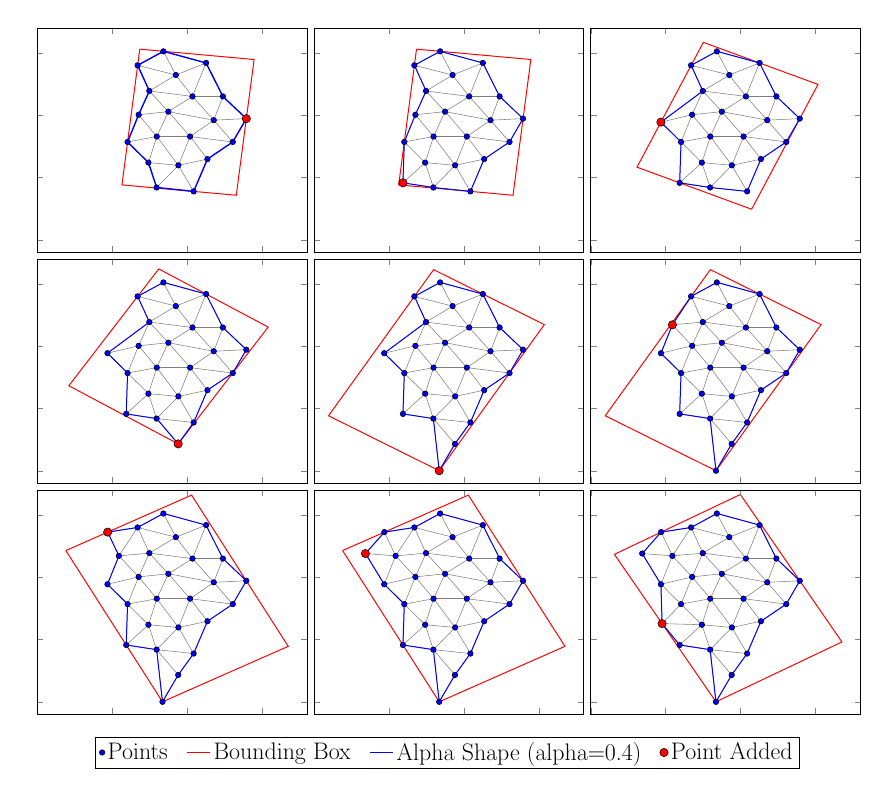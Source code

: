 \begin{tikzpicture}[scale=0.5]

\begin{groupplot}[group style={group size=3 by 3, vertical sep=5pt, horizontal sep=5pt}]
\nextgroupplot[
xmin=40, xmax=58,
ymin=-1, ymax=17,
axis on top,
tick pos=both,
yticklabels={,,},
xticklabels={,,}
]
\addplot [only marks, draw=black, fill=blue, colormap={mymap}{[1pt]
  rgb(0pt)=(0,0,0.5);
  rgb(22pt)=(0,0,1);
  rgb(25pt)=(0,0,1);
  rgb(68pt)=(0,0.86,1);
  rgb(70pt)=(0,0.9,0.968);
  rgb(75pt)=(0.081,1,0.887);
  rgb(128pt)=(0.935,1,0.032);
  rgb(130pt)=(0.968,0.963,0);
  rgb(132pt)=(1,0.926,0);
  rgb(178pt)=(1,0.074,0);
  rgb(182pt)=(0.909,0,0);
  rgb(200pt)=(0.5,0,0)
}]
table{%
x                      y
+5.395e+01 +9.719e+00
+5.305e+01 +7.844e+00
+5.178e+01 +9.594e+00
+5.239e+01 +1.15e+01
+5.036e+01 +1.15e+01
+5.02e+01 +8.281e+00
+5.136e+01 +6.469e+00
+5.127e+01 +1.419e+01
+4.875e+01 +1.028e+01
+4.925e+01 +1.322e+01
+4.942e+01 +5.969e+00
+4.798e+01 +8.281e+00
+5.044e+01 +3.875e+00
+4.748e+01 +1.194e+01
+4.677e+01 +1.003e+01
+4.742e+01 +6.188e+00
+4.842e+01 +1.512e+01
+4.603e+01 +7.844e+00
+4.797e+01 +4.188e+00
+4.67e+01 +1.4e+01
};
\addplot [red, forget plot, line width=0.25mm, line width=0.25mm]
table {%
46.845 15.297
54.471 14.465
53.282 3.565
45.655 4.397
46.845 15.297
};
\addplot [black!50, forget plot]
table {%
47.484 11.938
46.766 10.031
};
\addplot [black!50, forget plot]
table {%
46.766 10.031
48.75 10.281
};
\addplot [black!50, forget plot]
table {%
48.75 10.281
47.484 11.938
};
\addplot [black!50, forget plot]
table {%
49.25 13.219
51.266 14.188
};
\addplot [black!50, forget plot]
table {%
51.266 14.188
48.422 15.125
};
\addplot [black!50, forget plot]
table {%
48.422 15.125
49.25 13.219
};
\addplot [black!50, forget plot]
table {%
46.703 14
49.25 13.219
};
\addplot [black!50, forget plot]
table {%
48.422 15.125
46.703 14
};
\addplot [black!50, forget plot]
table {%
47.484 11.938
49.25 13.219
};
\addplot [black!50, forget plot]
table {%
46.703 14
47.484 11.938
};
\addplot [black!50, forget plot]
table {%
52.391 11.5
51.781 9.594
};
\addplot [black!50, forget plot]
table {%
51.781 9.594
53.953 9.719
};
\addplot [black!50, forget plot]
table {%
53.953 9.719
52.391 11.5
};
\addplot [black!50, forget plot]
table {%
47.422 6.188
47.984 8.281
};
\addplot [black!50, forget plot]
table {%
47.984 8.281
46.031 7.844
};
\addplot [black!50, forget plot]
table {%
46.031 7.844
47.422 6.188
};
\addplot [black!50, forget plot]
table {%
47.984 8.281
46.766 10.031
};
\addplot [black!50, forget plot]
table {%
46.766 10.031
46.031 7.844
};
\addplot [black!50, forget plot]
table {%
47.984 8.281
48.75 10.281
};
\addplot [black!50, forget plot]
table {%
50.359 11.5
47.484 11.938
};
\addplot [black!50, forget plot]
table {%
48.75 10.281
50.359 11.5
};
\addplot [black!50, forget plot]
table {%
50.359 11.5
49.25 13.219
};
\addplot [black!50, forget plot]
table {%
51.781 9.594
50.359 11.5
};
\addplot [black!50, forget plot]
table {%
48.75 10.281
51.781 9.594
};
\addplot [black!50, forget plot]
table {%
52.391 11.5
50.359 11.5
};
\addplot [black!50, forget plot]
table {%
52.391 11.5
51.266 14.188
};
\addplot [black!50, forget plot]
table {%
51.266 14.188
50.359 11.5
};
\addplot [black!50, forget plot]
table {%
51.781 9.594
53.047 7.844
};
\addplot [black!50, forget plot]
table {%
53.047 7.844
53.953 9.719
};
\addplot [black!50, forget plot]
table {%
49.422 5.969
47.984 8.281
};
\addplot [black!50, forget plot]
table {%
47.422 6.188
49.422 5.969
};
\addplot [black!50, forget plot]
table {%
51.359 6.469
49.422 5.969
};
\addplot [black!50, forget plot]
table {%
49.422 5.969
50.438 3.875
};
\addplot [black!50, forget plot]
table {%
50.438 3.875
51.359 6.469
};
\addplot [black!50, forget plot]
table {%
49.422 5.969
47.969 4.188
};
\addplot [black!50, forget plot]
table {%
47.969 4.188
50.438 3.875
};
\addplot [black!50, forget plot]
table {%
47.422 6.188
47.969 4.188
};
\addplot [black!50, forget plot]
table {%
53.047 7.844
50.203 8.281
};
\addplot [black!50, forget plot]
table {%
50.203 8.281
51.359 6.469
};
\addplot [black!50, forget plot]
table {%
51.359 6.469
53.047 7.844
};
\addplot [black!50, forget plot]
table {%
51.781 9.594
50.203 8.281
};
\addplot [black!50, forget plot]
table {%
50.203 8.281
49.422 5.969
};
\addplot [black!50, forget plot]
table {%
50.203 8.281
47.984 8.281
};
\addplot [black!50, forget plot]
table {%
48.75 10.281
50.203 8.281
};
\addplot [blue, forget plot, line width=0.25mm, line width=0.35mm]
table {%
50.438 3.875
47.969 4.188
47.422 6.188
46.031 7.844
46.766 10.031
47.484 11.938
46.703 14
48.422 15.125
51.266 14.188
52.391 11.5
53.953 9.719
53.047 7.844
51.359 6.469
50.438 3.875
};
\addplot [red, mark=*, mark size=3, mark options={solid,draw=black}, forget plot]
table {%
53.953 9.719
};
\nextgroupplot[
xmin=40, xmax=58,
ymin=-1, ymax=17,
axis on top,
tick pos=both,
yticklabels={,,},
xticklabels={,,}
]
\addplot [only marks, draw=black, fill=blue, colormap={mymap}{[1pt]
  rgb(0pt)=(0,0,0.5);
  rgb(22pt)=(0,0,1);
  rgb(25pt)=(0,0,1);
  rgb(68pt)=(0,0.86,1);
  rgb(70pt)=(0,0.9,0.968);
  rgb(75pt)=(0.081,1,0.887);
  rgb(128pt)=(0.935,1,0.032);
  rgb(130pt)=(0.968,0.963,0);
  rgb(132pt)=(1,0.926,0);
  rgb(178pt)=(1,0.074,0);
  rgb(182pt)=(0.909,0,0);
  rgb(200pt)=(0.5,0,0)
}]
table{%
x                      y
+5.395e+01 +9.719e+00
+5.305e+01 +7.844e+00
+5.178e+01 +9.594e+00
+5.239e+01 +1.15e+01
+5.036e+01 +1.15e+01
+5.02e+01 +8.281e+00
+5.136e+01 +6.469e+00
+5.127e+01 +1.419e+01
+4.875e+01 +1.028e+01
+4.925e+01 +1.322e+01
+4.942e+01 +5.969e+00
+4.798e+01 +8.281e+00
+5.044e+01 +3.875e+00
+4.748e+01 +1.194e+01
+4.677e+01 +1.003e+01
+4.742e+01 +6.188e+00
+4.842e+01 +1.512e+01
+4.603e+01 +7.844e+00
+4.797e+01 +4.188e+00
+4.67e+01 +1.4e+01
+4.594e+01 +4.562e+00
};
\addplot [red, forget plot, line width=0.25mm, line width=0.25mm]
table {%
46.845 15.297
54.471 14.465
53.282 3.565
45.655 4.397
46.845 15.297
};
\addplot [black!50, forget plot]
table {%
47.484 11.938
46.766 10.031
};
\addplot [black!50, forget plot]
table {%
46.766 10.031
48.75 10.281
};
\addplot [black!50, forget plot]
table {%
48.75 10.281
47.484 11.938
};
\addplot [black!50, forget plot]
table {%
49.25 13.219
51.266 14.188
};
\addplot [black!50, forget plot]
table {%
51.266 14.188
48.422 15.125
};
\addplot [black!50, forget plot]
table {%
48.422 15.125
49.25 13.219
};
\addplot [black!50, forget plot]
table {%
46.703 14
49.25 13.219
};
\addplot [black!50, forget plot]
table {%
48.422 15.125
46.703 14
};
\addplot [black!50, forget plot]
table {%
47.484 11.938
49.25 13.219
};
\addplot [black!50, forget plot]
table {%
46.703 14
47.484 11.938
};
\addplot [black!50, forget plot]
table {%
52.391 11.5
51.781 9.594
};
\addplot [black!50, forget plot]
table {%
51.781 9.594
53.953 9.719
};
\addplot [black!50, forget plot]
table {%
53.953 9.719
52.391 11.5
};
\addplot [black!50, forget plot]
table {%
47.422 6.188
47.984 8.281
};
\addplot [black!50, forget plot]
table {%
47.984 8.281
46.031 7.844
};
\addplot [black!50, forget plot]
table {%
46.031 7.844
47.422 6.188
};
\addplot [black!50, forget plot]
table {%
47.984 8.281
46.766 10.031
};
\addplot [black!50, forget plot]
table {%
46.766 10.031
46.031 7.844
};
\addplot [black!50, forget plot]
table {%
47.984 8.281
48.75 10.281
};
\addplot [black!50, forget plot]
table {%
50.359 11.5
47.484 11.938
};
\addplot [black!50, forget plot]
table {%
48.75 10.281
50.359 11.5
};
\addplot [black!50, forget plot]
table {%
50.359 11.5
49.25 13.219
};
\addplot [black!50, forget plot]
table {%
51.781 9.594
50.359 11.5
};
\addplot [black!50, forget plot]
table {%
48.75 10.281
51.781 9.594
};
\addplot [black!50, forget plot]
table {%
52.391 11.5
50.359 11.5
};
\addplot [black!50, forget plot]
table {%
52.391 11.5
51.266 14.188
};
\addplot [black!50, forget plot]
table {%
51.266 14.188
50.359 11.5
};
\addplot [black!50, forget plot]
table {%
51.781 9.594
53.047 7.844
};
\addplot [black!50, forget plot]
table {%
53.047 7.844
53.953 9.719
};
\addplot [black!50, forget plot]
table {%
49.422 5.969
47.984 8.281
};
\addplot [black!50, forget plot]
table {%
47.422 6.188
49.422 5.969
};
\addplot [black!50, forget plot]
table {%
51.359 6.469
49.422 5.969
};
\addplot [black!50, forget plot]
table {%
49.422 5.969
50.438 3.875
};
\addplot [black!50, forget plot]
table {%
50.438 3.875
51.359 6.469
};
\addplot [black!50, forget plot]
table {%
49.422 5.969
47.969 4.188
};
\addplot [black!50, forget plot]
table {%
47.969 4.188
50.438 3.875
};
\addplot [black!50, forget plot]
table {%
47.422 6.188
47.969 4.188
};
\addplot [black!50, forget plot]
table {%
53.047 7.844
50.203 8.281
};
\addplot [black!50, forget plot]
table {%
50.203 8.281
51.359 6.469
};
\addplot [black!50, forget plot]
table {%
51.359 6.469
53.047 7.844
};
\addplot [black!50, forget plot]
table {%
51.781 9.594
50.203 8.281
};
\addplot [black!50, forget plot]
table {%
50.203 8.281
49.422 5.969
};
\addplot [black!50, forget plot]
table {%
50.203 8.281
47.984 8.281
};
\addplot [black!50, forget plot]
table {%
48.75 10.281
50.203 8.281
};
\addplot [black!50, forget plot]
table {%
47.422 6.188
45.938 4.562
};
\addplot [black!50, forget plot]
table {%
45.938 4.562
47.969 4.188
};
\addplot [black!50, forget plot]
table {%
46.031 7.844
45.938 4.562
};
\addplot [blue, forget plot, line width=0.25mm]
table {%
50.438 3.875
47.969 4.188
45.938 4.562
46.031 7.844
46.766 10.031
47.484 11.938
46.703 14
48.422 15.125
51.266 14.188
52.391 11.5
53.953 9.719
53.047 7.844
51.359 6.469
50.438 3.875
};
\addplot [red, mark=*, mark size=3, mark options={solid,draw=black}, forget plot]
table {%
45.938 4.562
};
\nextgroupplot[
xmin=40, xmax=58,
ymin=-1, ymax=17,
axis on top,
tick pos=both,
yticklabels={,,},
xticklabels={,,}
]
\addplot [only marks, draw=black, fill=blue, colormap={mymap}{[1pt]
  rgb(0pt)=(0,0,0.5);
  rgb(22pt)=(0,0,1);
  rgb(25pt)=(0,0,1);
  rgb(68pt)=(0,0.86,1);
  rgb(70pt)=(0,0.9,0.968);
  rgb(75pt)=(0.081,1,0.887);
  rgb(128pt)=(0.935,1,0.032);
  rgb(130pt)=(0.968,0.963,0);
  rgb(132pt)=(1,0.926,0);
  rgb(178pt)=(1,0.074,0);
  rgb(182pt)=(0.909,0,0);
  rgb(200pt)=(0.5,0,0)
}]
table{%
x                      y
+5.395e+01 +9.719e+00
+5.305e+01 +7.844e+00
+5.178e+01 +9.594e+00
+5.239e+01 +1.15e+01
+5.036e+01 +1.15e+01
+5.02e+01 +8.281e+00
+5.136e+01 +6.469e+00
+5.127e+01 +1.419e+01
+4.875e+01 +1.028e+01
+4.925e+01 +1.322e+01
+4.942e+01 +5.969e+00
+4.798e+01 +8.281e+00
+5.044e+01 +3.875e+00
+4.748e+01 +1.194e+01
+4.677e+01 +1.003e+01
+4.742e+01 +6.188e+00
+4.842e+01 +1.512e+01
+4.603e+01 +7.844e+00
+4.797e+01 +4.188e+00
+4.67e+01 +1.4e+01
+4.594e+01 +4.562e+00
+4.469e+01 +9.438e+00
};
\addplot [red, forget plot, line width=0.25mm]
table {%
50.738 2.442
43.09 5.821
47.518 15.843
55.166 12.464
50.738 2.442
};
\addplot [black!50, forget plot]
table {%
47.484 11.938
46.766 10.031
};
\addplot [black!50, forget plot]
table {%
46.766 10.031
48.75 10.281
};
\addplot [black!50, forget plot]
table {%
48.75 10.281
47.484 11.938
};
\addplot [black!50, forget plot]
table {%
49.25 13.219
51.266 14.188
};
\addplot [black!50, forget plot]
table {%
51.266 14.188
48.422 15.125
};
\addplot [black!50, forget plot]
table {%
48.422 15.125
49.25 13.219
};
\addplot [black!50, forget plot]
table {%
46.703 14
49.25 13.219
};
\addplot [black!50, forget plot]
table {%
48.422 15.125
46.703 14
};
\addplot [black!50, forget plot]
table {%
47.484 11.938
49.25 13.219
};
\addplot [black!50, forget plot]
table {%
46.703 14
47.484 11.938
};
\addplot [black!50, forget plot]
table {%
52.391 11.5
51.781 9.594
};
\addplot [black!50, forget plot]
table {%
51.781 9.594
53.953 9.719
};
\addplot [black!50, forget plot]
table {%
53.953 9.719
52.391 11.5
};
\addplot [black!50, forget plot]
table {%
47.422 6.188
47.984 8.281
};
\addplot [black!50, forget plot]
table {%
47.984 8.281
46.031 7.844
};
\addplot [black!50, forget plot]
table {%
46.031 7.844
47.422 6.188
};
\addplot [black!50, forget plot]
table {%
47.984 8.281
46.766 10.031
};
\addplot [black!50, forget plot]
table {%
46.766 10.031
46.031 7.844
};
\addplot [black!50, forget plot]
table {%
47.984 8.281
48.75 10.281
};
\addplot [black!50, forget plot]
table {%
50.359 11.5
47.484 11.938
};
\addplot [black!50, forget plot]
table {%
48.75 10.281
50.359 11.5
};
\addplot [black!50, forget plot]
table {%
50.359 11.5
49.25 13.219
};
\addplot [black!50, forget plot]
table {%
51.781 9.594
50.359 11.5
};
\addplot [black!50, forget plot]
table {%
48.75 10.281
51.781 9.594
};
\addplot [black!50, forget plot]
table {%
52.391 11.5
50.359 11.5
};
\addplot [black!50, forget plot]
table {%
52.391 11.5
51.266 14.188
};
\addplot [black!50, forget plot]
table {%
51.266 14.188
50.359 11.5
};
\addplot [black!50, forget plot]
table {%
51.781 9.594
53.047 7.844
};
\addplot [black!50, forget plot]
table {%
53.047 7.844
53.953 9.719
};
\addplot [black!50, forget plot]
table {%
49.422 5.969
47.984 8.281
};
\addplot [black!50, forget plot]
table {%
47.422 6.188
49.422 5.969
};
\addplot [black!50, forget plot]
table {%
51.359 6.469
49.422 5.969
};
\addplot [black!50, forget plot]
table {%
49.422 5.969
50.438 3.875
};
\addplot [black!50, forget plot]
table {%
50.438 3.875
51.359 6.469
};
\addplot [black!50, forget plot]
table {%
49.422 5.969
47.969 4.188
};
\addplot [black!50, forget plot]
table {%
47.969 4.188
50.438 3.875
};
\addplot [black!50, forget plot]
table {%
47.422 6.188
47.969 4.188
};
\addplot [black!50, forget plot]
table {%
53.047 7.844
50.203 8.281
};
\addplot [black!50, forget plot]
table {%
50.203 8.281
51.359 6.469
};
\addplot [black!50, forget plot]
table {%
51.359 6.469
53.047 7.844
};
\addplot [black!50, forget plot]
table {%
51.781 9.594
50.203 8.281
};
\addplot [black!50, forget plot]
table {%
50.203 8.281
49.422 5.969
};
\addplot [black!50, forget plot]
table {%
50.203 8.281
47.984 8.281
};
\addplot [black!50, forget plot]
table {%
48.75 10.281
50.203 8.281
};
\addplot [black!50, forget plot]
table {%
47.422 6.188
45.938 4.562
};
\addplot [black!50, forget plot]
table {%
45.938 4.562
47.969 4.188
};
\addplot [black!50, forget plot]
table {%
46.031 7.844
45.938 4.562
};
\addplot [black!50, forget plot]
table {%
47.484 11.938
44.688 9.438
};
\addplot [black!50, forget plot]
table {%
44.688 9.438
46.766 10.031
};
\addplot [black!50, forget plot]
table {%
44.688 9.438
46.031 7.844
};
\addplot [blue, forget plot, line width=0.25mm, line width=0.25mm]
table {%
50.438 3.875
47.969 4.188
45.938 4.562
46.031 7.844
44.688 9.438
47.484 11.938
46.703 14
48.422 15.125
51.266 14.188
52.391 11.5
53.953 9.719
53.047 7.844
51.359 6.469
50.438 3.875
};
\addplot [red, mark=*, mark size=3, mark options={solid,draw=black}, forget plot]
table {%
44.688 9.438
};
\nextgroupplot[
xmin=40, xmax=58,
ymin=-1, ymax=17,
axis on top,
tick pos=both,
yticklabels={,,},
xticklabels={,,}
]
\addplot [only marks, draw=black, fill=blue, colormap={mymap}{[1pt]
  rgb(0pt)=(0,0,0.5);
  rgb(22pt)=(0,0,1);
  rgb(25pt)=(0,0,1);
  rgb(68pt)=(0,0.86,1);
  rgb(70pt)=(0,0.9,0.968);
  rgb(75pt)=(0.081,1,0.887);
  rgb(128pt)=(0.935,1,0.032);
  rgb(130pt)=(0.968,0.963,0);
  rgb(132pt)=(1,0.926,0);
  rgb(178pt)=(1,0.074,0);
  rgb(182pt)=(0.909,0,0);
  rgb(200pt)=(0.5,0,0)
}]
table{%
x                      y
+5.395e+01 +9.719e+00
+5.305e+01 +7.844e+00
+5.178e+01 +9.594e+00
+5.239e+01 +1.15e+01
+5.036e+01 +1.15e+01
+5.02e+01 +8.281e+00
+5.136e+01 +6.469e+00
+5.127e+01 +1.419e+01
+4.875e+01 +1.028e+01
+4.925e+01 +1.322e+01
+4.942e+01 +5.969e+00
+4.798e+01 +8.281e+00
+5.044e+01 +3.875e+00
+4.748e+01 +1.194e+01
+4.677e+01 +1.003e+01
+4.742e+01 +6.188e+00
+4.842e+01 +1.512e+01
+4.603e+01 +7.844e+00
+4.797e+01 +4.188e+00
+4.67e+01 +1.4e+01
+4.594e+01 +4.562e+00
+4.469e+01 +9.438e+00
+4.941e+01 +2.156e+00
};
\addplot [red, forget plot, line width=0.25mm]
table {%
49.406 2.156
42.111 6.826
48.114 16.205
55.41 11.535
49.406 2.156
};
\addplot [black!50, forget plot]
table {%
47.484 11.938
46.766 10.031
};
\addplot [black!50, forget plot]
table {%
46.766 10.031
48.75 10.281
};
\addplot [black!50, forget plot]
table {%
48.75 10.281
47.484 11.938
};
\addplot [black!50, forget plot]
table {%
49.25 13.219
51.266 14.188
};
\addplot [black!50, forget plot]
table {%
51.266 14.188
48.422 15.125
};
\addplot [black!50, forget plot]
table {%
48.422 15.125
49.25 13.219
};
\addplot [black!50, forget plot]
table {%
46.703 14
49.25 13.219
};
\addplot [black!50, forget plot]
table {%
48.422 15.125
46.703 14
};
\addplot [black!50, forget plot]
table {%
47.484 11.938
49.25 13.219
};
\addplot [black!50, forget plot]
table {%
46.703 14
47.484 11.938
};
\addplot [black!50, forget plot]
table {%
52.391 11.5
51.781 9.594
};
\addplot [black!50, forget plot]
table {%
51.781 9.594
53.953 9.719
};
\addplot [black!50, forget plot]
table {%
53.953 9.719
52.391 11.5
};
\addplot [black!50, forget plot]
table {%
47.422 6.188
47.984 8.281
};
\addplot [black!50, forget plot]
table {%
47.984 8.281
46.031 7.844
};
\addplot [black!50, forget plot]
table {%
46.031 7.844
47.422 6.188
};
\addplot [black!50, forget plot]
table {%
47.984 8.281
46.766 10.031
};
\addplot [black!50, forget plot]
table {%
46.766 10.031
46.031 7.844
};
\addplot [black!50, forget plot]
table {%
47.984 8.281
48.75 10.281
};
\addplot [black!50, forget plot]
table {%
50.359 11.5
47.484 11.938
};
\addplot [black!50, forget plot]
table {%
48.75 10.281
50.359 11.5
};
\addplot [black!50, forget plot]
table {%
50.359 11.5
49.25 13.219
};
\addplot [black!50, forget plot]
table {%
51.781 9.594
50.359 11.5
};
\addplot [black!50, forget plot]
table {%
48.75 10.281
51.781 9.594
};
\addplot [black!50, forget plot]
table {%
52.391 11.5
50.359 11.5
};
\addplot [black!50, forget plot]
table {%
52.391 11.5
51.266 14.188
};
\addplot [black!50, forget plot]
table {%
51.266 14.188
50.359 11.5
};
\addplot [black!50, forget plot]
table {%
51.781 9.594
53.047 7.844
};
\addplot [black!50, forget plot]
table {%
53.047 7.844
53.953 9.719
};
\addplot [black!50, forget plot]
table {%
49.422 5.969
47.984 8.281
};
\addplot [black!50, forget plot]
table {%
47.422 6.188
49.422 5.969
};
\addplot [black!50, forget plot]
table {%
51.359 6.469
49.422 5.969
};
\addplot [black!50, forget plot]
table {%
49.422 5.969
50.438 3.875
};
\addplot [black!50, forget plot]
table {%
50.438 3.875
51.359 6.469
};
\addplot [black!50, forget plot]
table {%
49.422 5.969
47.969 4.188
};
\addplot [black!50, forget plot]
table {%
47.969 4.188
50.438 3.875
};
\addplot [black!50, forget plot]
table {%
47.422 6.188
47.969 4.188
};
\addplot [black!50, forget plot]
table {%
53.047 7.844
50.203 8.281
};
\addplot [black!50, forget plot]
table {%
50.203 8.281
51.359 6.469
};
\addplot [black!50, forget plot]
table {%
51.359 6.469
53.047 7.844
};
\addplot [black!50, forget plot]
table {%
51.781 9.594
50.203 8.281
};
\addplot [black!50, forget plot]
table {%
50.203 8.281
49.422 5.969
};
\addplot [black!50, forget plot]
table {%
50.203 8.281
47.984 8.281
};
\addplot [black!50, forget plot]
table {%
48.75 10.281
50.203 8.281
};
\addplot [black!50, forget plot]
table {%
47.422 6.188
45.938 4.562
};
\addplot [black!50, forget plot]
table {%
45.938 4.562
47.969 4.188
};
\addplot [black!50, forget plot]
table {%
46.031 7.844
45.938 4.562
};
\addplot [black!50, forget plot]
table {%
47.484 11.938
44.688 9.438
};
\addplot [black!50, forget plot]
table {%
44.688 9.438
46.766 10.031
};
\addplot [black!50, forget plot]
table {%
44.688 9.438
46.031 7.844
};
\addplot [black!50, forget plot]
table {%
47.969 4.188
49.406 2.156
};
\addplot [black!50, forget plot]
table {%
49.406 2.156
50.438 3.875
};
\addplot [blue, forget plot, line width=0.25mm, line width=0.25mm]
table {%
50.438 3.875
49.406 2.156
47.969 4.188
45.938 4.562
46.031 7.844
44.688 9.438
47.484 11.938
46.703 14
48.422 15.125
51.266 14.188
52.391 11.5
53.953 9.719
53.047 7.844
51.359 6.469
50.438 3.875
};
\addplot [red, mark=*, mark size=3, mark options={solid,draw=black}, forget plot]
table {%
49.406 2.156
};
\nextgroupplot[
xmin=40, xmax=58,
ymin=-1, ymax=17,
axis on top,
tick pos=both,
yticklabels={,,},
xticklabels={,,}
]
\addplot [only marks, draw=black, fill=blue, colormap={mymap}{[1pt]
  rgb(0pt)=(0,0,0.5);
  rgb(22pt)=(0,0,1);
  rgb(25pt)=(0,0,1);
  rgb(68pt)=(0,0.86,1);
  rgb(70pt)=(0,0.9,0.968);
  rgb(75pt)=(0.081,1,0.887);
  rgb(128pt)=(0.935,1,0.032);
  rgb(130pt)=(0.968,0.963,0);
  rgb(132pt)=(1,0.926,0);
  rgb(178pt)=(1,0.074,0);
  rgb(182pt)=(0.909,0,0);
  rgb(200pt)=(0.5,0,0)
}]
table{%
x                      y
+5.395e+01 +9.719e+00
+5.305e+01 +7.844e+00
+5.178e+01 +9.594e+00
+5.239e+01 +1.15e+01
+5.036e+01 +1.15e+01
+5.02e+01 +8.281e+00
+5.136e+01 +6.469e+00
+5.127e+01 +1.419e+01
+4.875e+01 +1.028e+01
+4.925e+01 +1.322e+01
+4.942e+01 +5.969e+00
+4.798e+01 +8.281e+00
+5.044e+01 +3.875e+00
+4.748e+01 +1.194e+01
+4.677e+01 +1.003e+01
+4.742e+01 +6.188e+00
+4.842e+01 +1.512e+01
+4.603e+01 +7.844e+00
+4.797e+01 +4.188e+00
+4.67e+01 +1.4e+01
+4.594e+01 +4.562e+00
+4.469e+01 +9.438e+00
+4.941e+01 +2.156e+00
+4.836e+01 +0.0e+00
};
\addplot [red, forget plot, line width=0.25mm]
table {%
48.359 1.421e-14
40.974 4.413
47.986 16.147
55.372 11.734
48.359 1.421e-14
};
\addplot [black!50, forget plot]
table {%
47.484 11.938
46.766 10.031
};
\addplot [black!50, forget plot]
table {%
46.766 10.031
48.75 10.281
};
\addplot [black!50, forget plot]
table {%
48.75 10.281
47.484 11.938
};
\addplot [black!50, forget plot]
table {%
49.25 13.219
51.266 14.188
};
\addplot [black!50, forget plot]
table {%
51.266 14.188
48.422 15.125
};
\addplot [black!50, forget plot]
table {%
48.422 15.125
49.25 13.219
};
\addplot [black!50, forget plot]
table {%
46.703 14
49.25 13.219
};
\addplot [black!50, forget plot]
table {%
48.422 15.125
46.703 14
};
\addplot [black!50, forget plot]
table {%
47.484 11.938
49.25 13.219
};
\addplot [black!50, forget plot]
table {%
46.703 14
47.484 11.938
};
\addplot [black!50, forget plot]
table {%
52.391 11.5
51.781 9.594
};
\addplot [black!50, forget plot]
table {%
51.781 9.594
53.953 9.719
};
\addplot [black!50, forget plot]
table {%
53.953 9.719
52.391 11.5
};
\addplot [black!50, forget plot]
table {%
47.422 6.188
47.984 8.281
};
\addplot [black!50, forget plot]
table {%
47.984 8.281
46.031 7.844
};
\addplot [black!50, forget plot]
table {%
46.031 7.844
47.422 6.188
};
\addplot [black!50, forget plot]
table {%
47.984 8.281
46.766 10.031
};
\addplot [black!50, forget plot]
table {%
46.766 10.031
46.031 7.844
};
\addplot [black!50, forget plot]
table {%
47.984 8.281
48.75 10.281
};
\addplot [black!50, forget plot]
table {%
50.359 11.5
47.484 11.938
};
\addplot [black!50, forget plot]
table {%
48.75 10.281
50.359 11.5
};
\addplot [black!50, forget plot]
table {%
50.359 11.5
49.25 13.219
};
\addplot [black!50, forget plot]
table {%
51.781 9.594
50.359 11.5
};
\addplot [black!50, forget plot]
table {%
48.75 10.281
51.781 9.594
};
\addplot [black!50, forget plot]
table {%
52.391 11.5
50.359 11.5
};
\addplot [black!50, forget plot]
table {%
52.391 11.5
51.266 14.188
};
\addplot [black!50, forget plot]
table {%
51.266 14.188
50.359 11.5
};
\addplot [black!50, forget plot]
table {%
51.781 9.594
53.047 7.844
};
\addplot [black!50, forget plot]
table {%
53.047 7.844
53.953 9.719
};
\addplot [black!50, forget plot]
table {%
49.422 5.969
47.984 8.281
};
\addplot [black!50, forget plot]
table {%
47.422 6.188
49.422 5.969
};
\addplot [black!50, forget plot]
table {%
51.359 6.469
49.422 5.969
};
\addplot [black!50, forget plot]
table {%
49.422 5.969
50.438 3.875
};
\addplot [black!50, forget plot]
table {%
50.438 3.875
51.359 6.469
};
\addplot [black!50, forget plot]
table {%
49.422 5.969
47.969 4.188
};
\addplot [black!50, forget plot]
table {%
47.969 4.188
50.438 3.875
};
\addplot [black!50, forget plot]
table {%
47.422 6.188
47.969 4.188
};
\addplot [black!50, forget plot]
table {%
53.047 7.844
50.203 8.281
};
\addplot [black!50, forget plot]
table {%
50.203 8.281
51.359 6.469
};
\addplot [black!50, forget plot]
table {%
51.359 6.469
53.047 7.844
};
\addplot [black!50, forget plot]
table {%
51.781 9.594
50.203 8.281
};
\addplot [black!50, forget plot]
table {%
50.203 8.281
49.422 5.969
};
\addplot [black!50, forget plot]
table {%
50.203 8.281
47.984 8.281
};
\addplot [black!50, forget plot]
table {%
48.75 10.281
50.203 8.281
};
\addplot [black!50, forget plot]
table {%
47.422 6.188
45.938 4.562
};
\addplot [black!50, forget plot]
table {%
45.938 4.562
47.969 4.188
};
\addplot [black!50, forget plot]
table {%
46.031 7.844
45.938 4.562
};
\addplot [black!50, forget plot]
table {%
47.484 11.938
44.688 9.438
};
\addplot [black!50, forget plot]
table {%
44.688 9.438
46.766 10.031
};
\addplot [black!50, forget plot]
table {%
44.688 9.438
46.031 7.844
};
\addplot [black!50, forget plot]
table {%
47.969 4.188
49.406 2.156
};
\addplot [black!50, forget plot]
table {%
49.406 2.156
50.438 3.875
};
\addplot [black!50, forget plot]
table {%
48.359 0
49.406 2.156
};
\addplot [black!50, forget plot]
table {%
47.969 4.188
48.359 0
};
\addplot [blue, forget plot, line width=0.25mm]
table {%
49.406 2.156
48.359 0
47.969 4.188
45.938 4.562
46.031 7.844
44.688 9.438
47.484 11.938
46.703 14
48.422 15.125
51.266 14.188
52.391 11.5
53.953 9.719
53.047 7.844
51.359 6.469
50.438 3.875
49.406 2.156
};
\addplot [red, mark=*, mark size=3, mark options={solid,draw=black}, forget plot]
table {%
48.359 0
};
\nextgroupplot[
xmin=40, xmax=58,
ymin=-1, ymax=17,
axis on top,
tick pos=both,
yticklabels={,,},
xticklabels={,,}
]
\addplot [only marks, draw=black, fill=blue, colormap={mymap}{[1pt]
  rgb(0pt)=(0,0,0.5);
  rgb(22pt)=(0,0,1);
  rgb(25pt)=(0,0,1);
  rgb(68pt)=(0,0.86,1);
  rgb(70pt)=(0,0.9,0.968);
  rgb(75pt)=(0.081,1,0.887);
  rgb(128pt)=(0.935,1,0.032);
  rgb(130pt)=(0.968,0.963,0);
  rgb(132pt)=(1,0.926,0);
  rgb(178pt)=(1,0.074,0);
  rgb(182pt)=(0.909,0,0);
  rgb(200pt)=(0.5,0,0)
}]
table{%
x                      y
+5.395e+01 +9.719e+00
+5.305e+01 +7.844e+00
+5.178e+01 +9.594e+00
+5.239e+01 +1.15e+01
+5.036e+01 +1.15e+01
+5.02e+01 +8.281e+00
+5.136e+01 +6.469e+00
+5.127e+01 +1.419e+01
+4.875e+01 +1.028e+01
+4.925e+01 +1.322e+01
+4.942e+01 +5.969e+00
+4.798e+01 +8.281e+00
+5.044e+01 +3.875e+00
+4.748e+01 +1.194e+01
+4.677e+01 +1.003e+01
+4.742e+01 +6.188e+00
+4.842e+01 +1.512e+01
+4.603e+01 +7.844e+00
+4.797e+01 +4.188e+00
+4.67e+01 +1.4e+01
+4.594e+01 +4.562e+00
+4.469e+01 +9.438e+00
+4.941e+01 +2.156e+00
+4.836e+01 +0.0e+00
+4.545e+01 +1.172e+01
};
\addplot [red, forget plot, line width=0.25mm]
table {%
48.359 1.421e-14
40.974 4.413
47.986 16.147
55.372 11.734
48.359 1.421e-14
};
\addplot [black!50, forget plot]
table {%
46.766 10.031
48.75 10.281
};
\addplot [black!50, forget plot]
table {%
48.75 10.281
47.484 11.938
};
\addplot [black!50, forget plot]
table {%
49.25 13.219
51.266 14.188
};
\addplot [black!50, forget plot]
table {%
51.266 14.188
48.422 15.125
};
\addplot [black!50, forget plot]
table {%
48.422 15.125
49.25 13.219
};
\addplot [black!50, forget plot]
table {%
46.703 14
49.25 13.219
};
\addplot [black!50, forget plot]
table {%
48.422 15.125
46.703 14
};
\addplot [black!50, forget plot]
table {%
47.484 11.938
49.25 13.219
};
\addplot [black!50, forget plot]
table {%
46.703 14
47.484 11.938
};
\addplot [black!50, forget plot]
table {%
52.391 11.5
51.781 9.594
};
\addplot [black!50, forget plot]
table {%
51.781 9.594
53.953 9.719
};
\addplot [black!50, forget plot]
table {%
53.953 9.719
52.391 11.5
};
\addplot [black!50, forget plot]
table {%
47.422 6.188
47.984 8.281
};
\addplot [black!50, forget plot]
table {%
47.984 8.281
46.031 7.844
};
\addplot [black!50, forget plot]
table {%
46.031 7.844
47.422 6.188
};
\addplot [black!50, forget plot]
table {%
47.984 8.281
46.766 10.031
};
\addplot [black!50, forget plot]
table {%
46.766 10.031
46.031 7.844
};
\addplot [black!50, forget plot]
table {%
47.984 8.281
48.75 10.281
};
\addplot [black!50, forget plot]
table {%
50.359 11.5
47.484 11.938
};
\addplot [black!50, forget plot]
table {%
48.75 10.281
50.359 11.5
};
\addplot [black!50, forget plot]
table {%
50.359 11.5
49.25 13.219
};
\addplot [black!50, forget plot]
table {%
51.781 9.594
50.359 11.5
};
\addplot [black!50, forget plot]
table {%
48.75 10.281
51.781 9.594
};
\addplot [black!50, forget plot]
table {%
52.391 11.5
50.359 11.5
};
\addplot [black!50, forget plot]
table {%
52.391 11.5
51.266 14.188
};
\addplot [black!50, forget plot]
table {%
51.266 14.188
50.359 11.5
};
\addplot [black!50, forget plot]
table {%
51.781 9.594
53.047 7.844
};
\addplot [black!50, forget plot]
table {%
53.047 7.844
53.953 9.719
};
\addplot [black!50, forget plot]
table {%
49.422 5.969
47.984 8.281
};
\addplot [black!50, forget plot]
table {%
47.422 6.188
49.422 5.969
};
\addplot [black!50, forget plot]
table {%
51.359 6.469
49.422 5.969
};
\addplot [black!50, forget plot]
table {%
49.422 5.969
50.438 3.875
};
\addplot [black!50, forget plot]
table {%
50.438 3.875
51.359 6.469
};
\addplot [black!50, forget plot]
table {%
49.422 5.969
47.969 4.188
};
\addplot [black!50, forget plot]
table {%
47.969 4.188
50.438 3.875
};
\addplot [black!50, forget plot]
table {%
47.422 6.188
47.969 4.188
};
\addplot [black!50, forget plot]
table {%
53.047 7.844
50.203 8.281
};
\addplot [black!50, forget plot]
table {%
50.203 8.281
51.359 6.469
};
\addplot [black!50, forget plot]
table {%
51.359 6.469
53.047 7.844
};
\addplot [black!50, forget plot]
table {%
51.781 9.594
50.203 8.281
};
\addplot [black!50, forget plot]
table {%
50.203 8.281
49.422 5.969
};
\addplot [black!50, forget plot]
table {%
50.203 8.281
47.984 8.281
};
\addplot [black!50, forget plot]
table {%
48.75 10.281
50.203 8.281
};
\addplot [black!50, forget plot]
table {%
47.422 6.188
45.938 4.562
};
\addplot [black!50, forget plot]
table {%
45.938 4.562
47.969 4.188
};
\addplot [black!50, forget plot]
table {%
46.031 7.844
45.938 4.562
};
\addplot [black!50, forget plot]
table {%
44.688 9.438
46.031 7.844
};
\addplot [black!50, forget plot]
table {%
47.969 4.188
49.406 2.156
};
\addplot [black!50, forget plot]
table {%
49.406 2.156
50.438 3.875
};
\addplot [black!50, forget plot]
table {%
48.359 0
49.406 2.156
};
\addplot [black!50, forget plot]
table {%
47.969 4.188
48.359 0
};
\addplot [black!50, forget plot]
table {%
47.484 11.938
45.453 11.719
};
\addplot [black!50, forget plot]
table {%
45.453 11.719
46.766 10.031
};
\addplot [black!50, forget plot]
table {%
46.766 10.031
47.484 11.938
};
\addplot [black!50, forget plot]
table {%
46.703 14
45.453 11.719
};
\addplot [black!50, forget plot]
table {%
45.453 11.719
44.688 9.438
};
\addplot [black!50, forget plot]
table {%
44.688 9.438
46.766 10.031
};
\addplot [blue, forget plot, line width=0.25mm]
table {%
49.406 2.156
48.359 0
47.969 4.188
45.938 4.562
46.031 7.844
44.688 9.438
45.453 11.719
46.703 14
48.422 15.125
51.266 14.188
52.391 11.5
53.953 9.719
53.047 7.844
51.359 6.469
50.438 3.875
49.406 2.156
};
\addplot [red, mark=*, mark size=3, mark options={solid,draw=black}, forget plot]
table {%
45.453 11.719
};
\nextgroupplot[
xmin=40, xmax=58,
ymin=-1, ymax=17,
axis on top,
tick pos=both,
yticklabels={,,},
xticklabels={,,},
legend entries={{Points},{Bounding Box},{Alpha Shape (alpha=0.4)},{Point Added}},
legend cell align={left},
legend style={at={(1.52,-0.1)},anchor=north},
legend style={font=\LARGE},
legend columns=4,
legend style={/tikz/every even column/.append style={column sep=0.4cm}}
]
\addplot [only marks, draw=black, fill=blue, colormap={mymap}{[1pt]
  rgb(0pt)=(0,0,0.5);
  rgb(22pt)=(0,0,1);
  rgb(25pt)=(0,0,1);
  rgb(68pt)=(0,0.86,1);
  rgb(70pt)=(0,0.9,0.968);
  rgb(75pt)=(0.081,1,0.887);
  rgb(128pt)=(0.935,1,0.032);
  rgb(130pt)=(0.968,0.963,0);
  rgb(132pt)=(1,0.926,0);
  rgb(178pt)=(1,0.074,0);
  rgb(182pt)=(0.909,0,0);
  rgb(200pt)=(0.5,0,0)
}]
table{%
x                      y
+5.395e+01 +9.719e+00
+5.305e+01 +7.844e+00
+5.178e+01 +9.594e+00
+5.239e+01 +1.15e+01
+5.036e+01 +1.15e+01
+5.02e+01 +8.281e+00
+5.136e+01 +6.469e+00
+5.127e+01 +1.419e+01
+4.875e+01 +1.028e+01
+4.925e+01 +1.322e+01
+4.942e+01 +5.969e+00
+4.798e+01 +8.281e+00
+5.044e+01 +3.875e+00
+4.748e+01 +1.194e+01
+4.677e+01 +1.003e+01
+4.742e+01 +6.188e+00
+4.842e+01 +1.512e+01
+4.603e+01 +7.844e+00
+4.797e+01 +4.188e+00
+4.67e+01 +1.4e+01
+4.594e+01 +4.562e+00
+4.469e+01 +9.438e+00
+4.941e+01 +2.156e+00
+4.836e+01 +0.0e+00
+4.545e+01 +1.172e+01
+4.47e+01 +1.363e+01
};
\addplot [red, line width=0.25mm]
table {%
41.913 12.144
50.302 16.597
56.748 4.453
48.359 0
41.913 12.144
};
\addplot [black!50, forget plot]
table {%
46.766 10.031
48.75 10.281
};
\addplot [black!50, forget plot]
table {%
48.75 10.281
47.484 11.938
};
\addplot [black!50, forget plot]
table {%
49.25 13.219
51.266 14.188
};
\addplot [black!50, forget plot]
table {%
51.266 14.188
48.422 15.125
};
\addplot [black!50, forget plot]
table {%
48.422 15.125
49.25 13.219
};
\addplot [black!50, forget plot]
table {%
46.703 14
49.25 13.219
};
\addplot [black!50, forget plot]
table {%
48.422 15.125
46.703 14
};
\addplot [black!50, forget plot]
table {%
47.484 11.938
49.25 13.219
};
\addplot [black!50, forget plot]
table {%
46.703 14
47.484 11.938
};
\addplot [black!50, forget plot]
table {%
52.391 11.5
51.781 9.594
};
\addplot [black!50, forget plot]
table {%
51.781 9.594
53.953 9.719
};
\addplot [black!50, forget plot]
table {%
53.953 9.719
52.391 11.5
};
\addplot [black!50, forget plot]
table {%
47.422 6.188
47.984 8.281
};
\addplot [black!50, forget plot]
table {%
47.984 8.281
46.031 7.844
};
\addplot [black!50, forget plot]
table {%
46.031 7.844
47.422 6.188
};
\addplot [black!50, forget plot]
table {%
47.984 8.281
46.766 10.031
};
\addplot [black!50, forget plot]
table {%
46.766 10.031
46.031 7.844
};
\addplot [black!50, forget plot]
table {%
47.984 8.281
48.75 10.281
};
\addplot [black!50, forget plot]
table {%
50.359 11.5
47.484 11.938
};
\addplot [black!50, forget plot]
table {%
48.75 10.281
50.359 11.5
};
\addplot [black!50, forget plot]
table {%
50.359 11.5
49.25 13.219
};
\addplot [black!50, forget plot]
table {%
51.781 9.594
50.359 11.5
};
\addplot [black!50, forget plot]
table {%
48.75 10.281
51.781 9.594
};
\addplot [black!50, forget plot]
table {%
52.391 11.5
50.359 11.5
};
\addplot [black!50, forget plot]
table {%
52.391 11.5
51.266 14.188
};
\addplot [black!50, forget plot]
table {%
51.266 14.188
50.359 11.5
};
\addplot [black!50, forget plot]
table {%
51.781 9.594
53.047 7.844
};
\addplot [black!50, forget plot]
table {%
53.047 7.844
53.953 9.719
};
\addplot [black!50, forget plot]
table {%
49.422 5.969
47.984 8.281
};
\addplot [black!50, forget plot]
table {%
47.422 6.188
49.422 5.969
};
\addplot [black!50, forget plot]
table {%
51.359 6.469
49.422 5.969
};
\addplot [black!50, forget plot]
table {%
49.422 5.969
50.438 3.875
};
\addplot [black!50, forget plot]
table {%
50.438 3.875
51.359 6.469
};
\addplot [black!50, forget plot]
table {%
49.422 5.969
47.969 4.188
};
\addplot [black!50, forget plot]
table {%
47.969 4.188
50.438 3.875
};
\addplot [black!50, forget plot]
table {%
47.422 6.188
47.969 4.188
};
\addplot [black!50, forget plot]
table {%
53.047 7.844
50.203 8.281
};
\addplot [black!50, forget plot]
table {%
50.203 8.281
51.359 6.469
};
\addplot [black!50, forget plot]
table {%
51.359 6.469
53.047 7.844
};
\addplot [black!50, forget plot]
table {%
51.781 9.594
50.203 8.281
};
\addplot [black!50, forget plot]
table {%
50.203 8.281
49.422 5.969
};
\addplot [black!50, forget plot]
table {%
50.203 8.281
47.984 8.281
};
\addplot [black!50, forget plot]
table {%
48.75 10.281
50.203 8.281
};
\addplot [black!50, forget plot]
table {%
47.422 6.188
45.938 4.562
};
\addplot [black!50, forget plot]
table {%
45.938 4.562
47.969 4.188
};
\addplot [black!50, forget plot]
table {%
46.031 7.844
45.938 4.562
};
\addplot [black!50, forget plot]
table {%
44.688 9.438
46.031 7.844
};
\addplot [black!50, forget plot]
table {%
47.969 4.188
49.406 2.156
};
\addplot [black!50, forget plot]
table {%
49.406 2.156
50.438 3.875
};
\addplot [black!50, forget plot]
table {%
48.359 0
49.406 2.156
};
\addplot [black!50, forget plot]
table {%
47.969 4.188
48.359 0
};
\addplot [black!50, forget plot]
table {%
47.484 11.938
45.453 11.719
};
\addplot [black!50, forget plot]
table {%
45.453 11.719
46.766 10.031
};
\addplot [black!50, forget plot]
table {%
46.766 10.031
47.484 11.938
};
\addplot [black!50, forget plot]
table {%
46.703 14
45.453 11.719
};
\addplot [black!50, forget plot]
table {%
45.453 11.719
44.688 9.438
};
\addplot [black!50, forget plot]
table {%
44.688 9.438
46.766 10.031
};
\addplot [black!50, forget plot]
table {%
44.703 13.625
45.453 11.719
};
\addplot [black!50, forget plot]
table {%
46.703 14
44.703 13.625
};
\addplot [blue, line width=0.25mm]
table {%
49.406 2.156
48.359 0
47.969 4.188
45.938 4.562
46.031 7.844
44.688 9.438
45.453 11.719
44.703 13.625
46.703 14
48.422 15.125
51.266 14.188
52.391 11.5
53.953 9.719
53.047 7.844
51.359 6.469
50.438 3.875
49.406 2.156
};
\addplot [only marks, red, mark=*, mark size=3, mark options={solid,draw=black}]
table {%
44.703 13.625
};
\nextgroupplot[
xmin=40, xmax=58,
ymin=-1, ymax=17,
axis on top,
tick pos=both,
yticklabels={,,},
xticklabels={,,}
]
\addplot [only marks, draw=black, fill=blue, colormap={mymap}{[1pt]
  rgb(0pt)=(0,0,0.5);
  rgb(22pt)=(0,0,1);
  rgb(25pt)=(0,0,1);
  rgb(68pt)=(0,0.86,1);
  rgb(70pt)=(0,0.9,0.968);
  rgb(75pt)=(0.081,1,0.887);
  rgb(128pt)=(0.935,1,0.032);
  rgb(130pt)=(0.968,0.963,0);
  rgb(132pt)=(1,0.926,0);
  rgb(178pt)=(1,0.074,0);
  rgb(182pt)=(0.909,0,0);
  rgb(200pt)=(0.5,0,0)
}]
table{%
x                      y
+5.395e+01 +9.719e+00
+5.305e+01 +7.844e+00
+5.178e+01 +9.594e+00
+5.239e+01 +1.15e+01
+5.036e+01 +1.15e+01
+5.02e+01 +8.281e+00
+5.136e+01 +6.469e+00
+5.127e+01 +1.419e+01
+4.875e+01 +1.028e+01
+4.925e+01 +1.322e+01
+4.942e+01 +5.969e+00
+4.798e+01 +8.281e+00
+5.044e+01 +3.875e+00
+4.748e+01 +1.194e+01
+4.677e+01 +1.003e+01
+4.742e+01 +6.188e+00
+4.842e+01 +1.512e+01
+4.603e+01 +7.844e+00
+4.797e+01 +4.188e+00
+4.67e+01 +1.4e+01
+4.594e+01 +4.562e+00
+4.469e+01 +9.438e+00
+4.941e+01 +2.156e+00
+4.836e+01 +0.0e+00
+4.545e+01 +1.172e+01
+4.47e+01 +1.363e+01
+4.344e+01 +1.191e+01
};
\addplot [red, forget plot, line width=0.25mm]
table {%
41.913 12.144
50.302 16.597
56.748 4.453
48.359 0
41.913 12.144
};
\addplot [black!50, forget plot]
table {%
46.766 10.031
48.75 10.281
};
\addplot [black!50, forget plot]
table {%
48.75 10.281
47.484 11.938
};
\addplot [black!50, forget plot]
table {%
49.25 13.219
51.266 14.188
};
\addplot [black!50, forget plot]
table {%
51.266 14.188
48.422 15.125
};
\addplot [black!50, forget plot]
table {%
48.422 15.125
49.25 13.219
};
\addplot [black!50, forget plot]
table {%
46.703 14
49.25 13.219
};
\addplot [black!50, forget plot]
table {%
48.422 15.125
46.703 14
};
\addplot [black!50, forget plot]
table {%
47.484 11.938
49.25 13.219
};
\addplot [black!50, forget plot]
table {%
46.703 14
47.484 11.938
};
\addplot [black!50, forget plot]
table {%
52.391 11.5
51.781 9.594
};
\addplot [black!50, forget plot]
table {%
51.781 9.594
53.953 9.719
};
\addplot [black!50, forget plot]
table {%
53.953 9.719
52.391 11.5
};
\addplot [black!50, forget plot]
table {%
47.422 6.188
47.984 8.281
};
\addplot [black!50, forget plot]
table {%
47.984 8.281
46.031 7.844
};
\addplot [black!50, forget plot]
table {%
46.031 7.844
47.422 6.188
};
\addplot [black!50, forget plot]
table {%
47.984 8.281
46.766 10.031
};
\addplot [black!50, forget plot]
table {%
46.766 10.031
46.031 7.844
};
\addplot [black!50, forget plot]
table {%
47.984 8.281
48.75 10.281
};
\addplot [black!50, forget plot]
table {%
50.359 11.5
47.484 11.938
};
\addplot [black!50, forget plot]
table {%
48.75 10.281
50.359 11.5
};
\addplot [black!50, forget plot]
table {%
50.359 11.5
49.25 13.219
};
\addplot [black!50, forget plot]
table {%
51.781 9.594
50.359 11.5
};
\addplot [black!50, forget plot]
table {%
48.75 10.281
51.781 9.594
};
\addplot [black!50, forget plot]
table {%
52.391 11.5
50.359 11.5
};
\addplot [black!50, forget plot]
table {%
52.391 11.5
51.266 14.188
};
\addplot [black!50, forget plot]
table {%
51.266 14.188
50.359 11.5
};
\addplot [black!50, forget plot]
table {%
51.781 9.594
53.047 7.844
};
\addplot [black!50, forget plot]
table {%
53.047 7.844
53.953 9.719
};
\addplot [black!50, forget plot]
table {%
49.422 5.969
47.984 8.281
};
\addplot [black!50, forget plot]
table {%
47.422 6.188
49.422 5.969
};
\addplot [black!50, forget plot]
table {%
51.359 6.469
49.422 5.969
};
\addplot [black!50, forget plot]
table {%
49.422 5.969
50.438 3.875
};
\addplot [black!50, forget plot]
table {%
50.438 3.875
51.359 6.469
};
\addplot [black!50, forget plot]
table {%
49.422 5.969
47.969 4.188
};
\addplot [black!50, forget plot]
table {%
47.969 4.188
50.438 3.875
};
\addplot [black!50, forget plot]
table {%
47.422 6.188
47.969 4.188
};
\addplot [black!50, forget plot]
table {%
53.047 7.844
50.203 8.281
};
\addplot [black!50, forget plot]
table {%
50.203 8.281
51.359 6.469
};
\addplot [black!50, forget plot]
table {%
51.359 6.469
53.047 7.844
};
\addplot [black!50, forget plot]
table {%
51.781 9.594
50.203 8.281
};
\addplot [black!50, forget plot]
table {%
50.203 8.281
49.422 5.969
};
\addplot [black!50, forget plot]
table {%
50.203 8.281
47.984 8.281
};
\addplot [black!50, forget plot]
table {%
48.75 10.281
50.203 8.281
};
\addplot [black!50, forget plot]
table {%
47.422 6.188
45.938 4.562
};
\addplot [black!50, forget plot]
table {%
45.938 4.562
47.969 4.188
};
\addplot [black!50, forget plot]
table {%
46.031 7.844
45.938 4.562
};
\addplot [black!50, forget plot]
table {%
44.688 9.438
46.031 7.844
};
\addplot [black!50, forget plot]
table {%
47.969 4.188
49.406 2.156
};
\addplot [black!50, forget plot]
table {%
49.406 2.156
50.438 3.875
};
\addplot [black!50, forget plot]
table {%
48.359 0
49.406 2.156
};
\addplot [black!50, forget plot]
table {%
47.969 4.188
48.359 0
};
\addplot [black!50, forget plot]
table {%
47.484 11.938
45.453 11.719
};
\addplot [black!50, forget plot]
table {%
45.453 11.719
46.766 10.031
};
\addplot [black!50, forget plot]
table {%
46.766 10.031
47.484 11.938
};
\addplot [black!50, forget plot]
table {%
46.703 14
45.453 11.719
};
\addplot [black!50, forget plot]
table {%
45.453 11.719
44.688 9.438
};
\addplot [black!50, forget plot]
table {%
44.688 9.438
46.766 10.031
};
\addplot [black!50, forget plot]
table {%
44.703 13.625
45.453 11.719
};
\addplot [black!50, forget plot]
table {%
46.703 14
44.703 13.625
};
\addplot [black!50, forget plot]
table {%
45.453 11.719
43.438 11.906
};
\addplot [black!50, forget plot]
table {%
43.438 11.906
44.688 9.438
};
\addplot [black!50, forget plot]
table {%
44.703 13.625
43.438 11.906
};
\addplot [blue, forget plot, line width=0.25mm]
table {%
49.406 2.156
48.359 0
47.969 4.188
45.938 4.562
46.031 7.844
44.688 9.438
43.438 11.906
44.703 13.625
46.703 14
48.422 15.125
51.266 14.188
52.391 11.5
53.953 9.719
53.047 7.844
51.359 6.469
50.438 3.875
49.406 2.156
};
\addplot [red, mark=*, mark size=3, mark options={solid,draw=black}, forget plot]
table {%
43.438 11.906
};
\nextgroupplot[
xmin=40, xmax=58,
ymin=-1, ymax=17,
axis on top,
tick pos=both,
yticklabels={,,},
xticklabels={,,}
]
\addplot [only marks, draw=black, fill=blue, colormap={mymap}{[1pt]
  rgb(0pt)=(0,0,0.5);
  rgb(22pt)=(0,0,1);
  rgb(25pt)=(0,0,1);
  rgb(68pt)=(0,0.86,1);
  rgb(70pt)=(0,0.9,0.968);
  rgb(75pt)=(0.081,1,0.887);
  rgb(128pt)=(0.935,1,0.032);
  rgb(130pt)=(0.968,0.963,0);
  rgb(132pt)=(1,0.926,0);
  rgb(178pt)=(1,0.074,0);
  rgb(182pt)=(0.909,0,0);
  rgb(200pt)=(0.5,0,0)
}]
table{%
x                      y
+5.395e+01 +9.719e+00
+5.305e+01 +7.844e+00
+5.178e+01 +9.594e+00
+5.239e+01 +1.15e+01
+5.036e+01 +1.15e+01
+5.02e+01 +8.281e+00
+5.136e+01 +6.469e+00
+5.127e+01 +1.419e+01
+4.875e+01 +1.028e+01
+4.925e+01 +1.322e+01
+4.942e+01 +5.969e+00
+4.798e+01 +8.281e+00
+5.044e+01 +3.875e+00
+4.748e+01 +1.194e+01
+4.677e+01 +1.003e+01
+4.742e+01 +6.188e+00
+4.842e+01 +1.512e+01
+4.603e+01 +7.844e+00
+4.797e+01 +4.188e+00
+4.67e+01 +1.4e+01
+4.594e+01 +4.562e+00
+4.469e+01 +9.438e+00
+4.941e+01 +2.156e+00
+4.836e+01 +0.0e+00
+4.545e+01 +1.172e+01
+4.47e+01 +1.363e+01
+4.344e+01 +1.191e+01
+4.477e+01 +6.281e+00
};
\addplot [red, forget plot, line width=0.25mm]
table {%
41.585 11.841
49.988 16.649
56.763 4.808
48.359 1.066e-14
41.585 11.841
};
\addplot [black!50, forget plot]
table {%
46.766 10.031
48.75 10.281
};
\addplot [black!50, forget plot]
table {%
48.75 10.281
47.484 11.938
};
\addplot [black!50, forget plot]
table {%
49.25 13.219
51.266 14.188
};
\addplot [black!50, forget plot]
table {%
51.266 14.188
48.422 15.125
};
\addplot [black!50, forget plot]
table {%
48.422 15.125
49.25 13.219
};
\addplot [black!50, forget plot]
table {%
46.703 14
49.25 13.219
};
\addplot [black!50, forget plot]
table {%
48.422 15.125
46.703 14
};
\addplot [black!50, forget plot]
table {%
47.484 11.938
49.25 13.219
};
\addplot [black!50, forget plot]
table {%
46.703 14
47.484 11.938
};
\addplot [black!50, forget plot]
table {%
52.391 11.5
51.781 9.594
};
\addplot [black!50, forget plot]
table {%
51.781 9.594
53.953 9.719
};
\addplot [black!50, forget plot]
table {%
53.953 9.719
52.391 11.5
};
\addplot [black!50, forget plot]
table {%
47.422 6.188
47.984 8.281
};
\addplot [black!50, forget plot]
table {%
47.984 8.281
46.031 7.844
};
\addplot [black!50, forget plot]
table {%
47.984 8.281
46.766 10.031
};
\addplot [black!50, forget plot]
table {%
46.766 10.031
46.031 7.844
};
\addplot [black!50, forget plot]
table {%
47.984 8.281
48.75 10.281
};
\addplot [black!50, forget plot]
table {%
50.359 11.5
47.484 11.938
};
\addplot [black!50, forget plot]
table {%
48.75 10.281
50.359 11.5
};
\addplot [black!50, forget plot]
table {%
50.359 11.5
49.25 13.219
};
\addplot [black!50, forget plot]
table {%
51.781 9.594
50.359 11.5
};
\addplot [black!50, forget plot]
table {%
48.75 10.281
51.781 9.594
};
\addplot [black!50, forget plot]
table {%
52.391 11.5
50.359 11.5
};
\addplot [black!50, forget plot]
table {%
52.391 11.5
51.266 14.188
};
\addplot [black!50, forget plot]
table {%
51.266 14.188
50.359 11.5
};
\addplot [black!50, forget plot]
table {%
51.781 9.594
53.047 7.844
};
\addplot [black!50, forget plot]
table {%
53.047 7.844
53.953 9.719
};
\addplot [black!50, forget plot]
table {%
49.422 5.969
47.984 8.281
};
\addplot [black!50, forget plot]
table {%
47.422 6.188
49.422 5.969
};
\addplot [black!50, forget plot]
table {%
51.359 6.469
49.422 5.969
};
\addplot [black!50, forget plot]
table {%
49.422 5.969
50.438 3.875
};
\addplot [black!50, forget plot]
table {%
50.438 3.875
51.359 6.469
};
\addplot [black!50, forget plot]
table {%
49.422 5.969
47.969 4.188
};
\addplot [black!50, forget plot]
table {%
47.969 4.188
50.438 3.875
};
\addplot [black!50, forget plot]
table {%
47.422 6.188
47.969 4.188
};
\addplot [black!50, forget plot]
table {%
53.047 7.844
50.203 8.281
};
\addplot [black!50, forget plot]
table {%
50.203 8.281
51.359 6.469
};
\addplot [black!50, forget plot]
table {%
51.359 6.469
53.047 7.844
};
\addplot [black!50, forget plot]
table {%
51.781 9.594
50.203 8.281
};
\addplot [black!50, forget plot]
table {%
50.203 8.281
49.422 5.969
};
\addplot [black!50, forget plot]
table {%
50.203 8.281
47.984 8.281
};
\addplot [black!50, forget plot]
table {%
48.75 10.281
50.203 8.281
};
\addplot [black!50, forget plot]
table {%
45.938 4.562
47.969 4.188
};
\addplot [black!50, forget plot]
table {%
44.688 9.438
46.031 7.844
};
\addplot [black!50, forget plot]
table {%
47.969 4.188
49.406 2.156
};
\addplot [black!50, forget plot]
table {%
49.406 2.156
50.438 3.875
};
\addplot [black!50, forget plot]
table {%
48.359 0
49.406 2.156
};
\addplot [black!50, forget plot]
table {%
47.969 4.188
48.359 0
};
\addplot [black!50, forget plot]
table {%
47.484 11.938
45.453 11.719
};
\addplot [black!50, forget plot]
table {%
45.453 11.719
46.766 10.031
};
\addplot [black!50, forget plot]
table {%
46.766 10.031
47.484 11.938
};
\addplot [black!50, forget plot]
table {%
46.703 14
45.453 11.719
};
\addplot [black!50, forget plot]
table {%
45.453 11.719
44.688 9.438
};
\addplot [black!50, forget plot]
table {%
44.688 9.438
46.766 10.031
};
\addplot [black!50, forget plot]
table {%
44.703 13.625
45.453 11.719
};
\addplot [black!50, forget plot]
table {%
46.703 14
44.703 13.625
};
\addplot [black!50, forget plot]
table {%
45.453 11.719
43.438 11.906
};
\addplot [black!50, forget plot]
table {%
43.438 11.906
44.688 9.438
};
\addplot [black!50, forget plot]
table {%
44.703 13.625
43.438 11.906
};
\addplot [black!50, forget plot]
table {%
44.688 9.438
44.766 6.281
};
\addplot [black!50, forget plot]
table {%
44.766 6.281
46.031 7.844
};
\addplot [black!50, forget plot]
table {%
44.766 6.281
47.422 6.188
};
\addplot [black!50, forget plot]
table {%
47.422 6.188
46.031 7.844
};
\addplot [black!50, forget plot]
table {%
44.766 6.281
45.938 4.562
};
\addplot [black!50, forget plot]
table {%
45.938 4.562
47.422 6.188
};
\addplot [blue, forget plot, line width=0.25mm]
table {%
49.406 2.156
48.359 0
47.969 4.188
45.938 4.562
44.766 6.281
44.688 9.438
43.438 11.906
44.703 13.625
46.703 14
48.422 15.125
51.266 14.188
52.391 11.5
53.953 9.719
53.047 7.844
51.359 6.469
50.438 3.875
49.406 2.156
};
\addplot [red, mark=*, mark size=3, mark options={solid,draw=black}]
table {%
44.766 6.281
};
\end{groupplot}

\end{tikzpicture}